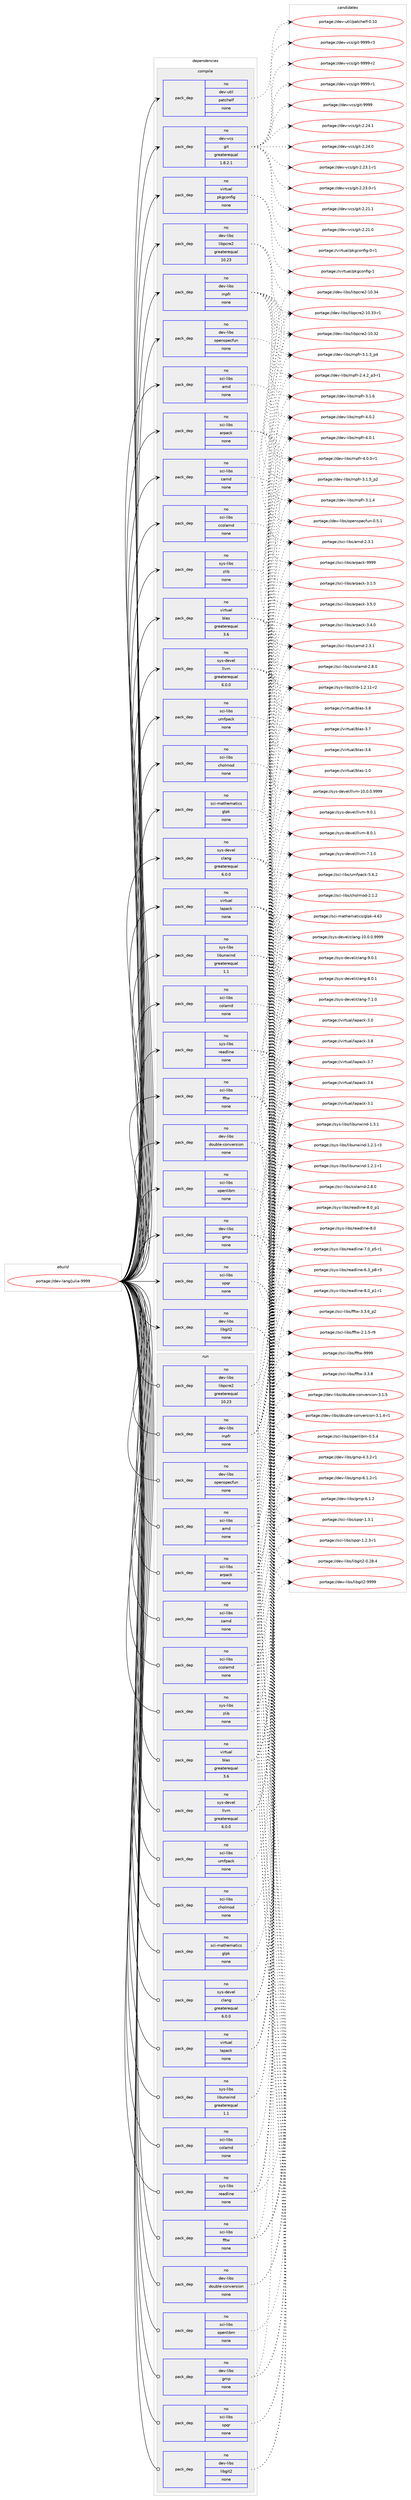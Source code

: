 digraph prolog {

# *************
# Graph options
# *************

newrank=true;
concentrate=true;
compound=true;
graph [rankdir=LR,fontname=Helvetica,fontsize=10,ranksep=1.5];#, ranksep=2.5, nodesep=0.2];
edge  [arrowhead=vee];
node  [fontname=Helvetica,fontsize=10];

# **********
# The ebuild
# **********

subgraph cluster_leftcol {
color=gray;
label=<<i>ebuild</i>>;
id [label="portage://dev-lang/julia-9999", color=red, width=4, href="../dev-lang/julia-9999.svg"];
}

# ****************
# The dependencies
# ****************

subgraph cluster_midcol {
color=gray;
label=<<i>dependencies</i>>;
subgraph cluster_compile {
fillcolor="#eeeeee";
style=filled;
label=<<i>compile</i>>;
subgraph pack388902 {
dependency522949 [label=<<TABLE BORDER="0" CELLBORDER="1" CELLSPACING="0" CELLPADDING="4" WIDTH="220"><TR><TD ROWSPAN="6" CELLPADDING="30">pack_dep</TD></TR><TR><TD WIDTH="110">no</TD></TR><TR><TD>dev-libs</TD></TR><TR><TD>double-conversion</TD></TR><TR><TD>none</TD></TR><TR><TD></TD></TR></TABLE>>, shape=none, color=blue];
}
id:e -> dependency522949:w [weight=20,style="solid",arrowhead="vee"];
subgraph pack388903 {
dependency522950 [label=<<TABLE BORDER="0" CELLBORDER="1" CELLSPACING="0" CELLPADDING="4" WIDTH="220"><TR><TD ROWSPAN="6" CELLPADDING="30">pack_dep</TD></TR><TR><TD WIDTH="110">no</TD></TR><TR><TD>dev-libs</TD></TR><TR><TD>gmp</TD></TR><TR><TD>none</TD></TR><TR><TD></TD></TR></TABLE>>, shape=none, color=blue];
}
id:e -> dependency522950:w [weight=20,style="solid",arrowhead="vee"];
subgraph pack388904 {
dependency522951 [label=<<TABLE BORDER="0" CELLBORDER="1" CELLSPACING="0" CELLPADDING="4" WIDTH="220"><TR><TD ROWSPAN="6" CELLPADDING="30">pack_dep</TD></TR><TR><TD WIDTH="110">no</TD></TR><TR><TD>dev-libs</TD></TR><TR><TD>libgit2</TD></TR><TR><TD>none</TD></TR><TR><TD></TD></TR></TABLE>>, shape=none, color=blue];
}
id:e -> dependency522951:w [weight=20,style="solid",arrowhead="vee"];
subgraph pack388905 {
dependency522952 [label=<<TABLE BORDER="0" CELLBORDER="1" CELLSPACING="0" CELLPADDING="4" WIDTH="220"><TR><TD ROWSPAN="6" CELLPADDING="30">pack_dep</TD></TR><TR><TD WIDTH="110">no</TD></TR><TR><TD>dev-libs</TD></TR><TR><TD>libpcre2</TD></TR><TR><TD>greaterequal</TD></TR><TR><TD>10.23</TD></TR></TABLE>>, shape=none, color=blue];
}
id:e -> dependency522952:w [weight=20,style="solid",arrowhead="vee"];
subgraph pack388906 {
dependency522953 [label=<<TABLE BORDER="0" CELLBORDER="1" CELLSPACING="0" CELLPADDING="4" WIDTH="220"><TR><TD ROWSPAN="6" CELLPADDING="30">pack_dep</TD></TR><TR><TD WIDTH="110">no</TD></TR><TR><TD>dev-libs</TD></TR><TR><TD>mpfr</TD></TR><TR><TD>none</TD></TR><TR><TD></TD></TR></TABLE>>, shape=none, color=blue];
}
id:e -> dependency522953:w [weight=20,style="solid",arrowhead="vee"];
subgraph pack388907 {
dependency522954 [label=<<TABLE BORDER="0" CELLBORDER="1" CELLSPACING="0" CELLPADDING="4" WIDTH="220"><TR><TD ROWSPAN="6" CELLPADDING="30">pack_dep</TD></TR><TR><TD WIDTH="110">no</TD></TR><TR><TD>dev-libs</TD></TR><TR><TD>openspecfun</TD></TR><TR><TD>none</TD></TR><TR><TD></TD></TR></TABLE>>, shape=none, color=blue];
}
id:e -> dependency522954:w [weight=20,style="solid",arrowhead="vee"];
subgraph pack388908 {
dependency522955 [label=<<TABLE BORDER="0" CELLBORDER="1" CELLSPACING="0" CELLPADDING="4" WIDTH="220"><TR><TD ROWSPAN="6" CELLPADDING="30">pack_dep</TD></TR><TR><TD WIDTH="110">no</TD></TR><TR><TD>dev-util</TD></TR><TR><TD>patchelf</TD></TR><TR><TD>none</TD></TR><TR><TD></TD></TR></TABLE>>, shape=none, color=blue];
}
id:e -> dependency522955:w [weight=20,style="solid",arrowhead="vee"];
subgraph pack388909 {
dependency522956 [label=<<TABLE BORDER="0" CELLBORDER="1" CELLSPACING="0" CELLPADDING="4" WIDTH="220"><TR><TD ROWSPAN="6" CELLPADDING="30">pack_dep</TD></TR><TR><TD WIDTH="110">no</TD></TR><TR><TD>dev-vcs</TD></TR><TR><TD>git</TD></TR><TR><TD>greaterequal</TD></TR><TR><TD>1.8.2.1</TD></TR></TABLE>>, shape=none, color=blue];
}
id:e -> dependency522956:w [weight=20,style="solid",arrowhead="vee"];
subgraph pack388910 {
dependency522957 [label=<<TABLE BORDER="0" CELLBORDER="1" CELLSPACING="0" CELLPADDING="4" WIDTH="220"><TR><TD ROWSPAN="6" CELLPADDING="30">pack_dep</TD></TR><TR><TD WIDTH="110">no</TD></TR><TR><TD>sci-libs</TD></TR><TR><TD>amd</TD></TR><TR><TD>none</TD></TR><TR><TD></TD></TR></TABLE>>, shape=none, color=blue];
}
id:e -> dependency522957:w [weight=20,style="solid",arrowhead="vee"];
subgraph pack388911 {
dependency522958 [label=<<TABLE BORDER="0" CELLBORDER="1" CELLSPACING="0" CELLPADDING="4" WIDTH="220"><TR><TD ROWSPAN="6" CELLPADDING="30">pack_dep</TD></TR><TR><TD WIDTH="110">no</TD></TR><TR><TD>sci-libs</TD></TR><TR><TD>arpack</TD></TR><TR><TD>none</TD></TR><TR><TD></TD></TR></TABLE>>, shape=none, color=blue];
}
id:e -> dependency522958:w [weight=20,style="solid",arrowhead="vee"];
subgraph pack388912 {
dependency522959 [label=<<TABLE BORDER="0" CELLBORDER="1" CELLSPACING="0" CELLPADDING="4" WIDTH="220"><TR><TD ROWSPAN="6" CELLPADDING="30">pack_dep</TD></TR><TR><TD WIDTH="110">no</TD></TR><TR><TD>sci-libs</TD></TR><TR><TD>camd</TD></TR><TR><TD>none</TD></TR><TR><TD></TD></TR></TABLE>>, shape=none, color=blue];
}
id:e -> dependency522959:w [weight=20,style="solid",arrowhead="vee"];
subgraph pack388913 {
dependency522960 [label=<<TABLE BORDER="0" CELLBORDER="1" CELLSPACING="0" CELLPADDING="4" WIDTH="220"><TR><TD ROWSPAN="6" CELLPADDING="30">pack_dep</TD></TR><TR><TD WIDTH="110">no</TD></TR><TR><TD>sci-libs</TD></TR><TR><TD>ccolamd</TD></TR><TR><TD>none</TD></TR><TR><TD></TD></TR></TABLE>>, shape=none, color=blue];
}
id:e -> dependency522960:w [weight=20,style="solid",arrowhead="vee"];
subgraph pack388914 {
dependency522961 [label=<<TABLE BORDER="0" CELLBORDER="1" CELLSPACING="0" CELLPADDING="4" WIDTH="220"><TR><TD ROWSPAN="6" CELLPADDING="30">pack_dep</TD></TR><TR><TD WIDTH="110">no</TD></TR><TR><TD>sci-libs</TD></TR><TR><TD>cholmod</TD></TR><TR><TD>none</TD></TR><TR><TD></TD></TR></TABLE>>, shape=none, color=blue];
}
id:e -> dependency522961:w [weight=20,style="solid",arrowhead="vee"];
subgraph pack388915 {
dependency522962 [label=<<TABLE BORDER="0" CELLBORDER="1" CELLSPACING="0" CELLPADDING="4" WIDTH="220"><TR><TD ROWSPAN="6" CELLPADDING="30">pack_dep</TD></TR><TR><TD WIDTH="110">no</TD></TR><TR><TD>sci-libs</TD></TR><TR><TD>colamd</TD></TR><TR><TD>none</TD></TR><TR><TD></TD></TR></TABLE>>, shape=none, color=blue];
}
id:e -> dependency522962:w [weight=20,style="solid",arrowhead="vee"];
subgraph pack388916 {
dependency522963 [label=<<TABLE BORDER="0" CELLBORDER="1" CELLSPACING="0" CELLPADDING="4" WIDTH="220"><TR><TD ROWSPAN="6" CELLPADDING="30">pack_dep</TD></TR><TR><TD WIDTH="110">no</TD></TR><TR><TD>sci-libs</TD></TR><TR><TD>fftw</TD></TR><TR><TD>none</TD></TR><TR><TD></TD></TR></TABLE>>, shape=none, color=blue];
}
id:e -> dependency522963:w [weight=20,style="solid",arrowhead="vee"];
subgraph pack388917 {
dependency522964 [label=<<TABLE BORDER="0" CELLBORDER="1" CELLSPACING="0" CELLPADDING="4" WIDTH="220"><TR><TD ROWSPAN="6" CELLPADDING="30">pack_dep</TD></TR><TR><TD WIDTH="110">no</TD></TR><TR><TD>sci-libs</TD></TR><TR><TD>openlibm</TD></TR><TR><TD>none</TD></TR><TR><TD></TD></TR></TABLE>>, shape=none, color=blue];
}
id:e -> dependency522964:w [weight=20,style="solid",arrowhead="vee"];
subgraph pack388918 {
dependency522965 [label=<<TABLE BORDER="0" CELLBORDER="1" CELLSPACING="0" CELLPADDING="4" WIDTH="220"><TR><TD ROWSPAN="6" CELLPADDING="30">pack_dep</TD></TR><TR><TD WIDTH="110">no</TD></TR><TR><TD>sci-libs</TD></TR><TR><TD>spqr</TD></TR><TR><TD>none</TD></TR><TR><TD></TD></TR></TABLE>>, shape=none, color=blue];
}
id:e -> dependency522965:w [weight=20,style="solid",arrowhead="vee"];
subgraph pack388919 {
dependency522966 [label=<<TABLE BORDER="0" CELLBORDER="1" CELLSPACING="0" CELLPADDING="4" WIDTH="220"><TR><TD ROWSPAN="6" CELLPADDING="30">pack_dep</TD></TR><TR><TD WIDTH="110">no</TD></TR><TR><TD>sci-libs</TD></TR><TR><TD>umfpack</TD></TR><TR><TD>none</TD></TR><TR><TD></TD></TR></TABLE>>, shape=none, color=blue];
}
id:e -> dependency522966:w [weight=20,style="solid",arrowhead="vee"];
subgraph pack388920 {
dependency522967 [label=<<TABLE BORDER="0" CELLBORDER="1" CELLSPACING="0" CELLPADDING="4" WIDTH="220"><TR><TD ROWSPAN="6" CELLPADDING="30">pack_dep</TD></TR><TR><TD WIDTH="110">no</TD></TR><TR><TD>sci-mathematics</TD></TR><TR><TD>glpk</TD></TR><TR><TD>none</TD></TR><TR><TD></TD></TR></TABLE>>, shape=none, color=blue];
}
id:e -> dependency522967:w [weight=20,style="solid",arrowhead="vee"];
subgraph pack388921 {
dependency522968 [label=<<TABLE BORDER="0" CELLBORDER="1" CELLSPACING="0" CELLPADDING="4" WIDTH="220"><TR><TD ROWSPAN="6" CELLPADDING="30">pack_dep</TD></TR><TR><TD WIDTH="110">no</TD></TR><TR><TD>sys-devel</TD></TR><TR><TD>clang</TD></TR><TR><TD>greaterequal</TD></TR><TR><TD>6.0.0</TD></TR></TABLE>>, shape=none, color=blue];
}
id:e -> dependency522968:w [weight=20,style="solid",arrowhead="vee"];
subgraph pack388922 {
dependency522969 [label=<<TABLE BORDER="0" CELLBORDER="1" CELLSPACING="0" CELLPADDING="4" WIDTH="220"><TR><TD ROWSPAN="6" CELLPADDING="30">pack_dep</TD></TR><TR><TD WIDTH="110">no</TD></TR><TR><TD>sys-devel</TD></TR><TR><TD>llvm</TD></TR><TR><TD>greaterequal</TD></TR><TR><TD>6.0.0</TD></TR></TABLE>>, shape=none, color=blue];
}
id:e -> dependency522969:w [weight=20,style="solid",arrowhead="vee"];
subgraph pack388923 {
dependency522970 [label=<<TABLE BORDER="0" CELLBORDER="1" CELLSPACING="0" CELLPADDING="4" WIDTH="220"><TR><TD ROWSPAN="6" CELLPADDING="30">pack_dep</TD></TR><TR><TD WIDTH="110">no</TD></TR><TR><TD>sys-libs</TD></TR><TR><TD>libunwind</TD></TR><TR><TD>greaterequal</TD></TR><TR><TD>1.1</TD></TR></TABLE>>, shape=none, color=blue];
}
id:e -> dependency522970:w [weight=20,style="solid",arrowhead="vee"];
subgraph pack388924 {
dependency522971 [label=<<TABLE BORDER="0" CELLBORDER="1" CELLSPACING="0" CELLPADDING="4" WIDTH="220"><TR><TD ROWSPAN="6" CELLPADDING="30">pack_dep</TD></TR><TR><TD WIDTH="110">no</TD></TR><TR><TD>sys-libs</TD></TR><TR><TD>readline</TD></TR><TR><TD>none</TD></TR><TR><TD></TD></TR></TABLE>>, shape=none, color=blue];
}
id:e -> dependency522971:w [weight=20,style="solid",arrowhead="vee"];
subgraph pack388925 {
dependency522972 [label=<<TABLE BORDER="0" CELLBORDER="1" CELLSPACING="0" CELLPADDING="4" WIDTH="220"><TR><TD ROWSPAN="6" CELLPADDING="30">pack_dep</TD></TR><TR><TD WIDTH="110">no</TD></TR><TR><TD>sys-libs</TD></TR><TR><TD>zlib</TD></TR><TR><TD>none</TD></TR><TR><TD></TD></TR></TABLE>>, shape=none, color=blue];
}
id:e -> dependency522972:w [weight=20,style="solid",arrowhead="vee"];
subgraph pack388926 {
dependency522973 [label=<<TABLE BORDER="0" CELLBORDER="1" CELLSPACING="0" CELLPADDING="4" WIDTH="220"><TR><TD ROWSPAN="6" CELLPADDING="30">pack_dep</TD></TR><TR><TD WIDTH="110">no</TD></TR><TR><TD>virtual</TD></TR><TR><TD>blas</TD></TR><TR><TD>greaterequal</TD></TR><TR><TD>3.6</TD></TR></TABLE>>, shape=none, color=blue];
}
id:e -> dependency522973:w [weight=20,style="solid",arrowhead="vee"];
subgraph pack388927 {
dependency522974 [label=<<TABLE BORDER="0" CELLBORDER="1" CELLSPACING="0" CELLPADDING="4" WIDTH="220"><TR><TD ROWSPAN="6" CELLPADDING="30">pack_dep</TD></TR><TR><TD WIDTH="110">no</TD></TR><TR><TD>virtual</TD></TR><TR><TD>lapack</TD></TR><TR><TD>none</TD></TR><TR><TD></TD></TR></TABLE>>, shape=none, color=blue];
}
id:e -> dependency522974:w [weight=20,style="solid",arrowhead="vee"];
subgraph pack388928 {
dependency522975 [label=<<TABLE BORDER="0" CELLBORDER="1" CELLSPACING="0" CELLPADDING="4" WIDTH="220"><TR><TD ROWSPAN="6" CELLPADDING="30">pack_dep</TD></TR><TR><TD WIDTH="110">no</TD></TR><TR><TD>virtual</TD></TR><TR><TD>pkgconfig</TD></TR><TR><TD>none</TD></TR><TR><TD></TD></TR></TABLE>>, shape=none, color=blue];
}
id:e -> dependency522975:w [weight=20,style="solid",arrowhead="vee"];
}
subgraph cluster_compileandrun {
fillcolor="#eeeeee";
style=filled;
label=<<i>compile and run</i>>;
}
subgraph cluster_run {
fillcolor="#eeeeee";
style=filled;
label=<<i>run</i>>;
subgraph pack388929 {
dependency522976 [label=<<TABLE BORDER="0" CELLBORDER="1" CELLSPACING="0" CELLPADDING="4" WIDTH="220"><TR><TD ROWSPAN="6" CELLPADDING="30">pack_dep</TD></TR><TR><TD WIDTH="110">no</TD></TR><TR><TD>dev-libs</TD></TR><TR><TD>double-conversion</TD></TR><TR><TD>none</TD></TR><TR><TD></TD></TR></TABLE>>, shape=none, color=blue];
}
id:e -> dependency522976:w [weight=20,style="solid",arrowhead="odot"];
subgraph pack388930 {
dependency522977 [label=<<TABLE BORDER="0" CELLBORDER="1" CELLSPACING="0" CELLPADDING="4" WIDTH="220"><TR><TD ROWSPAN="6" CELLPADDING="30">pack_dep</TD></TR><TR><TD WIDTH="110">no</TD></TR><TR><TD>dev-libs</TD></TR><TR><TD>gmp</TD></TR><TR><TD>none</TD></TR><TR><TD></TD></TR></TABLE>>, shape=none, color=blue];
}
id:e -> dependency522977:w [weight=20,style="solid",arrowhead="odot"];
subgraph pack388931 {
dependency522978 [label=<<TABLE BORDER="0" CELLBORDER="1" CELLSPACING="0" CELLPADDING="4" WIDTH="220"><TR><TD ROWSPAN="6" CELLPADDING="30">pack_dep</TD></TR><TR><TD WIDTH="110">no</TD></TR><TR><TD>dev-libs</TD></TR><TR><TD>libgit2</TD></TR><TR><TD>none</TD></TR><TR><TD></TD></TR></TABLE>>, shape=none, color=blue];
}
id:e -> dependency522978:w [weight=20,style="solid",arrowhead="odot"];
subgraph pack388932 {
dependency522979 [label=<<TABLE BORDER="0" CELLBORDER="1" CELLSPACING="0" CELLPADDING="4" WIDTH="220"><TR><TD ROWSPAN="6" CELLPADDING="30">pack_dep</TD></TR><TR><TD WIDTH="110">no</TD></TR><TR><TD>dev-libs</TD></TR><TR><TD>libpcre2</TD></TR><TR><TD>greaterequal</TD></TR><TR><TD>10.23</TD></TR></TABLE>>, shape=none, color=blue];
}
id:e -> dependency522979:w [weight=20,style="solid",arrowhead="odot"];
subgraph pack388933 {
dependency522980 [label=<<TABLE BORDER="0" CELLBORDER="1" CELLSPACING="0" CELLPADDING="4" WIDTH="220"><TR><TD ROWSPAN="6" CELLPADDING="30">pack_dep</TD></TR><TR><TD WIDTH="110">no</TD></TR><TR><TD>dev-libs</TD></TR><TR><TD>mpfr</TD></TR><TR><TD>none</TD></TR><TR><TD></TD></TR></TABLE>>, shape=none, color=blue];
}
id:e -> dependency522980:w [weight=20,style="solid",arrowhead="odot"];
subgraph pack388934 {
dependency522981 [label=<<TABLE BORDER="0" CELLBORDER="1" CELLSPACING="0" CELLPADDING="4" WIDTH="220"><TR><TD ROWSPAN="6" CELLPADDING="30">pack_dep</TD></TR><TR><TD WIDTH="110">no</TD></TR><TR><TD>dev-libs</TD></TR><TR><TD>openspecfun</TD></TR><TR><TD>none</TD></TR><TR><TD></TD></TR></TABLE>>, shape=none, color=blue];
}
id:e -> dependency522981:w [weight=20,style="solid",arrowhead="odot"];
subgraph pack388935 {
dependency522982 [label=<<TABLE BORDER="0" CELLBORDER="1" CELLSPACING="0" CELLPADDING="4" WIDTH="220"><TR><TD ROWSPAN="6" CELLPADDING="30">pack_dep</TD></TR><TR><TD WIDTH="110">no</TD></TR><TR><TD>sci-libs</TD></TR><TR><TD>amd</TD></TR><TR><TD>none</TD></TR><TR><TD></TD></TR></TABLE>>, shape=none, color=blue];
}
id:e -> dependency522982:w [weight=20,style="solid",arrowhead="odot"];
subgraph pack388936 {
dependency522983 [label=<<TABLE BORDER="0" CELLBORDER="1" CELLSPACING="0" CELLPADDING="4" WIDTH="220"><TR><TD ROWSPAN="6" CELLPADDING="30">pack_dep</TD></TR><TR><TD WIDTH="110">no</TD></TR><TR><TD>sci-libs</TD></TR><TR><TD>arpack</TD></TR><TR><TD>none</TD></TR><TR><TD></TD></TR></TABLE>>, shape=none, color=blue];
}
id:e -> dependency522983:w [weight=20,style="solid",arrowhead="odot"];
subgraph pack388937 {
dependency522984 [label=<<TABLE BORDER="0" CELLBORDER="1" CELLSPACING="0" CELLPADDING="4" WIDTH="220"><TR><TD ROWSPAN="6" CELLPADDING="30">pack_dep</TD></TR><TR><TD WIDTH="110">no</TD></TR><TR><TD>sci-libs</TD></TR><TR><TD>camd</TD></TR><TR><TD>none</TD></TR><TR><TD></TD></TR></TABLE>>, shape=none, color=blue];
}
id:e -> dependency522984:w [weight=20,style="solid",arrowhead="odot"];
subgraph pack388938 {
dependency522985 [label=<<TABLE BORDER="0" CELLBORDER="1" CELLSPACING="0" CELLPADDING="4" WIDTH="220"><TR><TD ROWSPAN="6" CELLPADDING="30">pack_dep</TD></TR><TR><TD WIDTH="110">no</TD></TR><TR><TD>sci-libs</TD></TR><TR><TD>ccolamd</TD></TR><TR><TD>none</TD></TR><TR><TD></TD></TR></TABLE>>, shape=none, color=blue];
}
id:e -> dependency522985:w [weight=20,style="solid",arrowhead="odot"];
subgraph pack388939 {
dependency522986 [label=<<TABLE BORDER="0" CELLBORDER="1" CELLSPACING="0" CELLPADDING="4" WIDTH="220"><TR><TD ROWSPAN="6" CELLPADDING="30">pack_dep</TD></TR><TR><TD WIDTH="110">no</TD></TR><TR><TD>sci-libs</TD></TR><TR><TD>cholmod</TD></TR><TR><TD>none</TD></TR><TR><TD></TD></TR></TABLE>>, shape=none, color=blue];
}
id:e -> dependency522986:w [weight=20,style="solid",arrowhead="odot"];
subgraph pack388940 {
dependency522987 [label=<<TABLE BORDER="0" CELLBORDER="1" CELLSPACING="0" CELLPADDING="4" WIDTH="220"><TR><TD ROWSPAN="6" CELLPADDING="30">pack_dep</TD></TR><TR><TD WIDTH="110">no</TD></TR><TR><TD>sci-libs</TD></TR><TR><TD>colamd</TD></TR><TR><TD>none</TD></TR><TR><TD></TD></TR></TABLE>>, shape=none, color=blue];
}
id:e -> dependency522987:w [weight=20,style="solid",arrowhead="odot"];
subgraph pack388941 {
dependency522988 [label=<<TABLE BORDER="0" CELLBORDER="1" CELLSPACING="0" CELLPADDING="4" WIDTH="220"><TR><TD ROWSPAN="6" CELLPADDING="30">pack_dep</TD></TR><TR><TD WIDTH="110">no</TD></TR><TR><TD>sci-libs</TD></TR><TR><TD>fftw</TD></TR><TR><TD>none</TD></TR><TR><TD></TD></TR></TABLE>>, shape=none, color=blue];
}
id:e -> dependency522988:w [weight=20,style="solid",arrowhead="odot"];
subgraph pack388942 {
dependency522989 [label=<<TABLE BORDER="0" CELLBORDER="1" CELLSPACING="0" CELLPADDING="4" WIDTH="220"><TR><TD ROWSPAN="6" CELLPADDING="30">pack_dep</TD></TR><TR><TD WIDTH="110">no</TD></TR><TR><TD>sci-libs</TD></TR><TR><TD>openlibm</TD></TR><TR><TD>none</TD></TR><TR><TD></TD></TR></TABLE>>, shape=none, color=blue];
}
id:e -> dependency522989:w [weight=20,style="solid",arrowhead="odot"];
subgraph pack388943 {
dependency522990 [label=<<TABLE BORDER="0" CELLBORDER="1" CELLSPACING="0" CELLPADDING="4" WIDTH="220"><TR><TD ROWSPAN="6" CELLPADDING="30">pack_dep</TD></TR><TR><TD WIDTH="110">no</TD></TR><TR><TD>sci-libs</TD></TR><TR><TD>spqr</TD></TR><TR><TD>none</TD></TR><TR><TD></TD></TR></TABLE>>, shape=none, color=blue];
}
id:e -> dependency522990:w [weight=20,style="solid",arrowhead="odot"];
subgraph pack388944 {
dependency522991 [label=<<TABLE BORDER="0" CELLBORDER="1" CELLSPACING="0" CELLPADDING="4" WIDTH="220"><TR><TD ROWSPAN="6" CELLPADDING="30">pack_dep</TD></TR><TR><TD WIDTH="110">no</TD></TR><TR><TD>sci-libs</TD></TR><TR><TD>umfpack</TD></TR><TR><TD>none</TD></TR><TR><TD></TD></TR></TABLE>>, shape=none, color=blue];
}
id:e -> dependency522991:w [weight=20,style="solid",arrowhead="odot"];
subgraph pack388945 {
dependency522992 [label=<<TABLE BORDER="0" CELLBORDER="1" CELLSPACING="0" CELLPADDING="4" WIDTH="220"><TR><TD ROWSPAN="6" CELLPADDING="30">pack_dep</TD></TR><TR><TD WIDTH="110">no</TD></TR><TR><TD>sci-mathematics</TD></TR><TR><TD>glpk</TD></TR><TR><TD>none</TD></TR><TR><TD></TD></TR></TABLE>>, shape=none, color=blue];
}
id:e -> dependency522992:w [weight=20,style="solid",arrowhead="odot"];
subgraph pack388946 {
dependency522993 [label=<<TABLE BORDER="0" CELLBORDER="1" CELLSPACING="0" CELLPADDING="4" WIDTH="220"><TR><TD ROWSPAN="6" CELLPADDING="30">pack_dep</TD></TR><TR><TD WIDTH="110">no</TD></TR><TR><TD>sys-devel</TD></TR><TR><TD>clang</TD></TR><TR><TD>greaterequal</TD></TR><TR><TD>6.0.0</TD></TR></TABLE>>, shape=none, color=blue];
}
id:e -> dependency522993:w [weight=20,style="solid",arrowhead="odot"];
subgraph pack388947 {
dependency522994 [label=<<TABLE BORDER="0" CELLBORDER="1" CELLSPACING="0" CELLPADDING="4" WIDTH="220"><TR><TD ROWSPAN="6" CELLPADDING="30">pack_dep</TD></TR><TR><TD WIDTH="110">no</TD></TR><TR><TD>sys-devel</TD></TR><TR><TD>llvm</TD></TR><TR><TD>greaterequal</TD></TR><TR><TD>6.0.0</TD></TR></TABLE>>, shape=none, color=blue];
}
id:e -> dependency522994:w [weight=20,style="solid",arrowhead="odot"];
subgraph pack388948 {
dependency522995 [label=<<TABLE BORDER="0" CELLBORDER="1" CELLSPACING="0" CELLPADDING="4" WIDTH="220"><TR><TD ROWSPAN="6" CELLPADDING="30">pack_dep</TD></TR><TR><TD WIDTH="110">no</TD></TR><TR><TD>sys-libs</TD></TR><TR><TD>libunwind</TD></TR><TR><TD>greaterequal</TD></TR><TR><TD>1.1</TD></TR></TABLE>>, shape=none, color=blue];
}
id:e -> dependency522995:w [weight=20,style="solid",arrowhead="odot"];
subgraph pack388949 {
dependency522996 [label=<<TABLE BORDER="0" CELLBORDER="1" CELLSPACING="0" CELLPADDING="4" WIDTH="220"><TR><TD ROWSPAN="6" CELLPADDING="30">pack_dep</TD></TR><TR><TD WIDTH="110">no</TD></TR><TR><TD>sys-libs</TD></TR><TR><TD>readline</TD></TR><TR><TD>none</TD></TR><TR><TD></TD></TR></TABLE>>, shape=none, color=blue];
}
id:e -> dependency522996:w [weight=20,style="solid",arrowhead="odot"];
subgraph pack388950 {
dependency522997 [label=<<TABLE BORDER="0" CELLBORDER="1" CELLSPACING="0" CELLPADDING="4" WIDTH="220"><TR><TD ROWSPAN="6" CELLPADDING="30">pack_dep</TD></TR><TR><TD WIDTH="110">no</TD></TR><TR><TD>sys-libs</TD></TR><TR><TD>zlib</TD></TR><TR><TD>none</TD></TR><TR><TD></TD></TR></TABLE>>, shape=none, color=blue];
}
id:e -> dependency522997:w [weight=20,style="solid",arrowhead="odot"];
subgraph pack388951 {
dependency522998 [label=<<TABLE BORDER="0" CELLBORDER="1" CELLSPACING="0" CELLPADDING="4" WIDTH="220"><TR><TD ROWSPAN="6" CELLPADDING="30">pack_dep</TD></TR><TR><TD WIDTH="110">no</TD></TR><TR><TD>virtual</TD></TR><TR><TD>blas</TD></TR><TR><TD>greaterequal</TD></TR><TR><TD>3.6</TD></TR></TABLE>>, shape=none, color=blue];
}
id:e -> dependency522998:w [weight=20,style="solid",arrowhead="odot"];
subgraph pack388952 {
dependency522999 [label=<<TABLE BORDER="0" CELLBORDER="1" CELLSPACING="0" CELLPADDING="4" WIDTH="220"><TR><TD ROWSPAN="6" CELLPADDING="30">pack_dep</TD></TR><TR><TD WIDTH="110">no</TD></TR><TR><TD>virtual</TD></TR><TR><TD>lapack</TD></TR><TR><TD>none</TD></TR><TR><TD></TD></TR></TABLE>>, shape=none, color=blue];
}
id:e -> dependency522999:w [weight=20,style="solid",arrowhead="odot"];
}
}

# **************
# The candidates
# **************

subgraph cluster_choices {
rank=same;
color=gray;
label=<<i>candidates</i>>;

subgraph choice388902 {
color=black;
nodesep=1;
choice100101118451081059811547100111117981081014599111110118101114115105111110455146494653 [label="portage://dev-libs/double-conversion-3.1.5", color=red, width=4,href="../dev-libs/double-conversion-3.1.5.svg"];
choice1001011184510810598115471001111179810810145991111101181011141151051111104551464946524511449 [label="portage://dev-libs/double-conversion-3.1.4-r1", color=red, width=4,href="../dev-libs/double-conversion-3.1.4-r1.svg"];
dependency522949:e -> choice100101118451081059811547100111117981081014599111110118101114115105111110455146494653:w [style=dotted,weight="100"];
dependency522949:e -> choice1001011184510810598115471001111179810810145991111101181011141151051111104551464946524511449:w [style=dotted,weight="100"];
}
subgraph choice388903 {
color=black;
nodesep=1;
choice1001011184510810598115471031091124554464946504511449 [label="portage://dev-libs/gmp-6.1.2-r1", color=red, width=4,href="../dev-libs/gmp-6.1.2-r1.svg"];
choice100101118451081059811547103109112455446494650 [label="portage://dev-libs/gmp-6.1.2", color=red, width=4,href="../dev-libs/gmp-6.1.2.svg"];
choice1001011184510810598115471031091124552465146504511449 [label="portage://dev-libs/gmp-4.3.2-r1", color=red, width=4,href="../dev-libs/gmp-4.3.2-r1.svg"];
dependency522950:e -> choice1001011184510810598115471031091124554464946504511449:w [style=dotted,weight="100"];
dependency522950:e -> choice100101118451081059811547103109112455446494650:w [style=dotted,weight="100"];
dependency522950:e -> choice1001011184510810598115471031091124552465146504511449:w [style=dotted,weight="100"];
}
subgraph choice388904 {
color=black;
nodesep=1;
choice10010111845108105981154710810598103105116504557575757 [label="portage://dev-libs/libgit2-9999", color=red, width=4,href="../dev-libs/libgit2-9999.svg"];
choice100101118451081059811547108105981031051165045484650564652 [label="portage://dev-libs/libgit2-0.28.4", color=red, width=4,href="../dev-libs/libgit2-0.28.4.svg"];
dependency522951:e -> choice10010111845108105981154710810598103105116504557575757:w [style=dotted,weight="100"];
dependency522951:e -> choice100101118451081059811547108105981031051165045484650564652:w [style=dotted,weight="100"];
}
subgraph choice388905 {
color=black;
nodesep=1;
choice100101118451081059811547108105981129911410150454948465152 [label="portage://dev-libs/libpcre2-10.34", color=red, width=4,href="../dev-libs/libpcre2-10.34.svg"];
choice1001011184510810598115471081059811299114101504549484651514511449 [label="portage://dev-libs/libpcre2-10.33-r1", color=red, width=4,href="../dev-libs/libpcre2-10.33-r1.svg"];
choice100101118451081059811547108105981129911410150454948465150 [label="portage://dev-libs/libpcre2-10.32", color=red, width=4,href="../dev-libs/libpcre2-10.32.svg"];
dependency522952:e -> choice100101118451081059811547108105981129911410150454948465152:w [style=dotted,weight="100"];
dependency522952:e -> choice1001011184510810598115471081059811299114101504549484651514511449:w [style=dotted,weight="100"];
dependency522952:e -> choice100101118451081059811547108105981129911410150454948465150:w [style=dotted,weight="100"];
}
subgraph choice388906 {
color=black;
nodesep=1;
choice100101118451081059811547109112102114455246484650 [label="portage://dev-libs/mpfr-4.0.2", color=red, width=4,href="../dev-libs/mpfr-4.0.2.svg"];
choice100101118451081059811547109112102114455246484649 [label="portage://dev-libs/mpfr-4.0.1", color=red, width=4,href="../dev-libs/mpfr-4.0.1.svg"];
choice1001011184510810598115471091121021144552464846484511449 [label="portage://dev-libs/mpfr-4.0.0-r1", color=red, width=4,href="../dev-libs/mpfr-4.0.0-r1.svg"];
choice100101118451081059811547109112102114455146494654 [label="portage://dev-libs/mpfr-3.1.6", color=red, width=4,href="../dev-libs/mpfr-3.1.6.svg"];
choice1001011184510810598115471091121021144551464946539511250 [label="portage://dev-libs/mpfr-3.1.5_p2", color=red, width=4,href="../dev-libs/mpfr-3.1.5_p2.svg"];
choice100101118451081059811547109112102114455146494652 [label="portage://dev-libs/mpfr-3.1.4", color=red, width=4,href="../dev-libs/mpfr-3.1.4.svg"];
choice1001011184510810598115471091121021144551464946519511252 [label="portage://dev-libs/mpfr-3.1.3_p4", color=red, width=4,href="../dev-libs/mpfr-3.1.3_p4.svg"];
choice10010111845108105981154710911210211445504652465095112514511449 [label="portage://dev-libs/mpfr-2.4.2_p3-r1", color=red, width=4,href="../dev-libs/mpfr-2.4.2_p3-r1.svg"];
dependency522953:e -> choice100101118451081059811547109112102114455246484650:w [style=dotted,weight="100"];
dependency522953:e -> choice100101118451081059811547109112102114455246484649:w [style=dotted,weight="100"];
dependency522953:e -> choice1001011184510810598115471091121021144552464846484511449:w [style=dotted,weight="100"];
dependency522953:e -> choice100101118451081059811547109112102114455146494654:w [style=dotted,weight="100"];
dependency522953:e -> choice1001011184510810598115471091121021144551464946539511250:w [style=dotted,weight="100"];
dependency522953:e -> choice100101118451081059811547109112102114455146494652:w [style=dotted,weight="100"];
dependency522953:e -> choice1001011184510810598115471091121021144551464946519511252:w [style=dotted,weight="100"];
dependency522953:e -> choice10010111845108105981154710911210211445504652465095112514511449:w [style=dotted,weight="100"];
}
subgraph choice388907 {
color=black;
nodesep=1;
choice10010111845108105981154711111210111011511210199102117110454846534649 [label="portage://dev-libs/openspecfun-0.5.1", color=red, width=4,href="../dev-libs/openspecfun-0.5.1.svg"];
dependency522954:e -> choice10010111845108105981154711111210111011511210199102117110454846534649:w [style=dotted,weight="100"];
}
subgraph choice388908 {
color=black;
nodesep=1;
choice100101118451171161051084711297116991041011081024548464948 [label="portage://dev-util/patchelf-0.10", color=red, width=4,href="../dev-util/patchelf-0.10.svg"];
dependency522955:e -> choice100101118451171161051084711297116991041011081024548464948:w [style=dotted,weight="100"];
}
subgraph choice388909 {
color=black;
nodesep=1;
choice10010111845118991154710310511645575757574511451 [label="portage://dev-vcs/git-9999-r3", color=red, width=4,href="../dev-vcs/git-9999-r3.svg"];
choice10010111845118991154710310511645575757574511450 [label="portage://dev-vcs/git-9999-r2", color=red, width=4,href="../dev-vcs/git-9999-r2.svg"];
choice10010111845118991154710310511645575757574511449 [label="portage://dev-vcs/git-9999-r1", color=red, width=4,href="../dev-vcs/git-9999-r1.svg"];
choice1001011184511899115471031051164557575757 [label="portage://dev-vcs/git-9999", color=red, width=4,href="../dev-vcs/git-9999.svg"];
choice10010111845118991154710310511645504650524649 [label="portage://dev-vcs/git-2.24.1", color=red, width=4,href="../dev-vcs/git-2.24.1.svg"];
choice10010111845118991154710310511645504650524648 [label="portage://dev-vcs/git-2.24.0", color=red, width=4,href="../dev-vcs/git-2.24.0.svg"];
choice100101118451189911547103105116455046505146494511449 [label="portage://dev-vcs/git-2.23.1-r1", color=red, width=4,href="../dev-vcs/git-2.23.1-r1.svg"];
choice100101118451189911547103105116455046505146484511449 [label="portage://dev-vcs/git-2.23.0-r1", color=red, width=4,href="../dev-vcs/git-2.23.0-r1.svg"];
choice10010111845118991154710310511645504650494649 [label="portage://dev-vcs/git-2.21.1", color=red, width=4,href="../dev-vcs/git-2.21.1.svg"];
choice10010111845118991154710310511645504650494648 [label="portage://dev-vcs/git-2.21.0", color=red, width=4,href="../dev-vcs/git-2.21.0.svg"];
dependency522956:e -> choice10010111845118991154710310511645575757574511451:w [style=dotted,weight="100"];
dependency522956:e -> choice10010111845118991154710310511645575757574511450:w [style=dotted,weight="100"];
dependency522956:e -> choice10010111845118991154710310511645575757574511449:w [style=dotted,weight="100"];
dependency522956:e -> choice1001011184511899115471031051164557575757:w [style=dotted,weight="100"];
dependency522956:e -> choice10010111845118991154710310511645504650524649:w [style=dotted,weight="100"];
dependency522956:e -> choice10010111845118991154710310511645504650524648:w [style=dotted,weight="100"];
dependency522956:e -> choice100101118451189911547103105116455046505146494511449:w [style=dotted,weight="100"];
dependency522956:e -> choice100101118451189911547103105116455046505146484511449:w [style=dotted,weight="100"];
dependency522956:e -> choice10010111845118991154710310511645504650494649:w [style=dotted,weight="100"];
dependency522956:e -> choice10010111845118991154710310511645504650494648:w [style=dotted,weight="100"];
}
subgraph choice388910 {
color=black;
nodesep=1;
choice1159910545108105981154797109100455046514649 [label="portage://sci-libs/amd-2.3.1", color=red, width=4,href="../sci-libs/amd-2.3.1.svg"];
dependency522957:e -> choice1159910545108105981154797109100455046514649:w [style=dotted,weight="100"];
}
subgraph choice388911 {
color=black;
nodesep=1;
choice115991054510810598115479711411297991074557575757 [label="portage://sci-libs/arpack-9999", color=red, width=4,href="../sci-libs/arpack-9999.svg"];
choice11599105451081059811547971141129799107455146534648 [label="portage://sci-libs/arpack-3.5.0", color=red, width=4,href="../sci-libs/arpack-3.5.0.svg"];
choice11599105451081059811547971141129799107455146524648 [label="portage://sci-libs/arpack-3.4.0", color=red, width=4,href="../sci-libs/arpack-3.4.0.svg"];
choice11599105451081059811547971141129799107455146494653 [label="portage://sci-libs/arpack-3.1.5", color=red, width=4,href="../sci-libs/arpack-3.1.5.svg"];
dependency522958:e -> choice115991054510810598115479711411297991074557575757:w [style=dotted,weight="100"];
dependency522958:e -> choice11599105451081059811547971141129799107455146534648:w [style=dotted,weight="100"];
dependency522958:e -> choice11599105451081059811547971141129799107455146524648:w [style=dotted,weight="100"];
dependency522958:e -> choice11599105451081059811547971141129799107455146494653:w [style=dotted,weight="100"];
}
subgraph choice388912 {
color=black;
nodesep=1;
choice115991054510810598115479997109100455046514649 [label="portage://sci-libs/camd-2.3.1", color=red, width=4,href="../sci-libs/camd-2.3.1.svg"];
dependency522959:e -> choice115991054510810598115479997109100455046514649:w [style=dotted,weight="100"];
}
subgraph choice388913 {
color=black;
nodesep=1;
choice11599105451081059811547999911110897109100455046564648 [label="portage://sci-libs/ccolamd-2.8.0", color=red, width=4,href="../sci-libs/ccolamd-2.8.0.svg"];
dependency522960:e -> choice11599105451081059811547999911110897109100455046564648:w [style=dotted,weight="100"];
}
subgraph choice388914 {
color=black;
nodesep=1;
choice1159910545108105981154799104111108109111100455046494650 [label="portage://sci-libs/cholmod-2.1.2", color=red, width=4,href="../sci-libs/cholmod-2.1.2.svg"];
dependency522961:e -> choice1159910545108105981154799104111108109111100455046494650:w [style=dotted,weight="100"];
}
subgraph choice388915 {
color=black;
nodesep=1;
choice115991054510810598115479911110897109100455046564648 [label="portage://sci-libs/colamd-2.8.0", color=red, width=4,href="../sci-libs/colamd-2.8.0.svg"];
dependency522962:e -> choice115991054510810598115479911110897109100455046564648:w [style=dotted,weight="100"];
}
subgraph choice388916 {
color=black;
nodesep=1;
choice115991054510810598115471021021161194557575757 [label="portage://sci-libs/fftw-9999", color=red, width=4,href="../sci-libs/fftw-9999.svg"];
choice11599105451081059811547102102116119455146514656 [label="portage://sci-libs/fftw-3.3.8", color=red, width=4,href="../sci-libs/fftw-3.3.8.svg"];
choice115991054510810598115471021021161194551465146549511250 [label="portage://sci-libs/fftw-3.3.6_p2", color=red, width=4,href="../sci-libs/fftw-3.3.6_p2.svg"];
choice115991054510810598115471021021161194550464946534511457 [label="portage://sci-libs/fftw-2.1.5-r9", color=red, width=4,href="../sci-libs/fftw-2.1.5-r9.svg"];
dependency522963:e -> choice115991054510810598115471021021161194557575757:w [style=dotted,weight="100"];
dependency522963:e -> choice11599105451081059811547102102116119455146514656:w [style=dotted,weight="100"];
dependency522963:e -> choice115991054510810598115471021021161194551465146549511250:w [style=dotted,weight="100"];
dependency522963:e -> choice115991054510810598115471021021161194550464946534511457:w [style=dotted,weight="100"];
}
subgraph choice388917 {
color=black;
nodesep=1;
choice1159910545108105981154711111210111010810598109454846534652 [label="portage://sci-libs/openlibm-0.5.4", color=red, width=4,href="../sci-libs/openlibm-0.5.4.svg"];
dependency522964:e -> choice1159910545108105981154711111210111010810598109454846534652:w [style=dotted,weight="100"];
}
subgraph choice388918 {
color=black;
nodesep=1;
choice11599105451081059811547115112113114454946514649 [label="portage://sci-libs/spqr-1.3.1", color=red, width=4,href="../sci-libs/spqr-1.3.1.svg"];
choice115991054510810598115471151121131144549465046514511449 [label="portage://sci-libs/spqr-1.2.3-r1", color=red, width=4,href="../sci-libs/spqr-1.2.3-r1.svg"];
dependency522965:e -> choice11599105451081059811547115112113114454946514649:w [style=dotted,weight="100"];
dependency522965:e -> choice115991054510810598115471151121131144549465046514511449:w [style=dotted,weight="100"];
}
subgraph choice388919 {
color=black;
nodesep=1;
choice115991054510810598115471171091021129799107455346544650 [label="portage://sci-libs/umfpack-5.6.2", color=red, width=4,href="../sci-libs/umfpack-5.6.2.svg"];
dependency522966:e -> choice115991054510810598115471171091021129799107455346544650:w [style=dotted,weight="100"];
}
subgraph choice388920 {
color=black;
nodesep=1;
choice1159910545109971161041011099711610599115471031081121074552465451 [label="portage://sci-mathematics/glpk-4.63", color=red, width=4,href="../sci-mathematics/glpk-4.63.svg"];
dependency522967:e -> choice1159910545109971161041011099711610599115471031081121074552465451:w [style=dotted,weight="100"];
}
subgraph choice388921 {
color=black;
nodesep=1;
choice11512111545100101118101108479910897110103455746484649 [label="portage://sys-devel/clang-9.0.1", color=red, width=4,href="../sys-devel/clang-9.0.1.svg"];
choice11512111545100101118101108479910897110103455646484649 [label="portage://sys-devel/clang-8.0.1", color=red, width=4,href="../sys-devel/clang-8.0.1.svg"];
choice11512111545100101118101108479910897110103455546494648 [label="portage://sys-devel/clang-7.1.0", color=red, width=4,href="../sys-devel/clang-7.1.0.svg"];
choice11512111545100101118101108479910897110103454948464846484657575757 [label="portage://sys-devel/clang-10.0.0.9999", color=red, width=4,href="../sys-devel/clang-10.0.0.9999.svg"];
dependency522968:e -> choice11512111545100101118101108479910897110103455746484649:w [style=dotted,weight="100"];
dependency522968:e -> choice11512111545100101118101108479910897110103455646484649:w [style=dotted,weight="100"];
dependency522968:e -> choice11512111545100101118101108479910897110103455546494648:w [style=dotted,weight="100"];
dependency522968:e -> choice11512111545100101118101108479910897110103454948464846484657575757:w [style=dotted,weight="100"];
}
subgraph choice388922 {
color=black;
nodesep=1;
choice1151211154510010111810110847108108118109455746484649 [label="portage://sys-devel/llvm-9.0.1", color=red, width=4,href="../sys-devel/llvm-9.0.1.svg"];
choice1151211154510010111810110847108108118109455646484649 [label="portage://sys-devel/llvm-8.0.1", color=red, width=4,href="../sys-devel/llvm-8.0.1.svg"];
choice1151211154510010111810110847108108118109455546494648 [label="portage://sys-devel/llvm-7.1.0", color=red, width=4,href="../sys-devel/llvm-7.1.0.svg"];
choice1151211154510010111810110847108108118109454948464846484657575757 [label="portage://sys-devel/llvm-10.0.0.9999", color=red, width=4,href="../sys-devel/llvm-10.0.0.9999.svg"];
dependency522969:e -> choice1151211154510010111810110847108108118109455746484649:w [style=dotted,weight="100"];
dependency522969:e -> choice1151211154510010111810110847108108118109455646484649:w [style=dotted,weight="100"];
dependency522969:e -> choice1151211154510010111810110847108108118109455546494648:w [style=dotted,weight="100"];
dependency522969:e -> choice1151211154510010111810110847108108118109454948464846484657575757:w [style=dotted,weight="100"];
}
subgraph choice388923 {
color=black;
nodesep=1;
choice11512111545108105981154710810598117110119105110100454946514649 [label="portage://sys-libs/libunwind-1.3.1", color=red, width=4,href="../sys-libs/libunwind-1.3.1.svg"];
choice115121115451081059811547108105981171101191051101004549465046494511451 [label="portage://sys-libs/libunwind-1.2.1-r3", color=red, width=4,href="../sys-libs/libunwind-1.2.1-r3.svg"];
choice115121115451081059811547108105981171101191051101004549465046494511449 [label="portage://sys-libs/libunwind-1.2.1-r1", color=red, width=4,href="../sys-libs/libunwind-1.2.1-r1.svg"];
dependency522970:e -> choice11512111545108105981154710810598117110119105110100454946514649:w [style=dotted,weight="100"];
dependency522970:e -> choice115121115451081059811547108105981171101191051101004549465046494511451:w [style=dotted,weight="100"];
dependency522970:e -> choice115121115451081059811547108105981171101191051101004549465046494511449:w [style=dotted,weight="100"];
}
subgraph choice388924 {
color=black;
nodesep=1;
choice115121115451081059811547114101971001081051101014556464895112494511449 [label="portage://sys-libs/readline-8.0_p1-r1", color=red, width=4,href="../sys-libs/readline-8.0_p1-r1.svg"];
choice11512111545108105981154711410197100108105110101455646489511249 [label="portage://sys-libs/readline-8.0_p1", color=red, width=4,href="../sys-libs/readline-8.0_p1.svg"];
choice1151211154510810598115471141019710010810511010145564648 [label="portage://sys-libs/readline-8.0", color=red, width=4,href="../sys-libs/readline-8.0.svg"];
choice115121115451081059811547114101971001081051101014555464895112534511449 [label="portage://sys-libs/readline-7.0_p5-r1", color=red, width=4,href="../sys-libs/readline-7.0_p5-r1.svg"];
choice115121115451081059811547114101971001081051101014554465195112564511451 [label="portage://sys-libs/readline-6.3_p8-r3", color=red, width=4,href="../sys-libs/readline-6.3_p8-r3.svg"];
dependency522971:e -> choice115121115451081059811547114101971001081051101014556464895112494511449:w [style=dotted,weight="100"];
dependency522971:e -> choice11512111545108105981154711410197100108105110101455646489511249:w [style=dotted,weight="100"];
dependency522971:e -> choice1151211154510810598115471141019710010810511010145564648:w [style=dotted,weight="100"];
dependency522971:e -> choice115121115451081059811547114101971001081051101014555464895112534511449:w [style=dotted,weight="100"];
dependency522971:e -> choice115121115451081059811547114101971001081051101014554465195112564511451:w [style=dotted,weight="100"];
}
subgraph choice388925 {
color=black;
nodesep=1;
choice11512111545108105981154712210810598454946504649494511450 [label="portage://sys-libs/zlib-1.2.11-r2", color=red, width=4,href="../sys-libs/zlib-1.2.11-r2.svg"];
dependency522972:e -> choice11512111545108105981154712210810598454946504649494511450:w [style=dotted,weight="100"];
}
subgraph choice388926 {
color=black;
nodesep=1;
choice1181051141161179710847981089711545514656 [label="portage://virtual/blas-3.8", color=red, width=4,href="../virtual/blas-3.8.svg"];
choice1181051141161179710847981089711545514655 [label="portage://virtual/blas-3.7", color=red, width=4,href="../virtual/blas-3.7.svg"];
choice1181051141161179710847981089711545514654 [label="portage://virtual/blas-3.6", color=red, width=4,href="../virtual/blas-3.6.svg"];
choice1181051141161179710847981089711545494648 [label="portage://virtual/blas-1.0", color=red, width=4,href="../virtual/blas-1.0.svg"];
dependency522973:e -> choice1181051141161179710847981089711545514656:w [style=dotted,weight="100"];
dependency522973:e -> choice1181051141161179710847981089711545514655:w [style=dotted,weight="100"];
dependency522973:e -> choice1181051141161179710847981089711545514654:w [style=dotted,weight="100"];
dependency522973:e -> choice1181051141161179710847981089711545494648:w [style=dotted,weight="100"];
}
subgraph choice388927 {
color=black;
nodesep=1;
choice118105114116117971084710897112979910745514656 [label="portage://virtual/lapack-3.8", color=red, width=4,href="../virtual/lapack-3.8.svg"];
choice118105114116117971084710897112979910745514655 [label="portage://virtual/lapack-3.7", color=red, width=4,href="../virtual/lapack-3.7.svg"];
choice118105114116117971084710897112979910745514654 [label="portage://virtual/lapack-3.6", color=red, width=4,href="../virtual/lapack-3.6.svg"];
choice118105114116117971084710897112979910745514649 [label="portage://virtual/lapack-3.1", color=red, width=4,href="../virtual/lapack-3.1.svg"];
choice118105114116117971084710897112979910745514648 [label="portage://virtual/lapack-3.0", color=red, width=4,href="../virtual/lapack-3.0.svg"];
dependency522974:e -> choice118105114116117971084710897112979910745514656:w [style=dotted,weight="100"];
dependency522974:e -> choice118105114116117971084710897112979910745514655:w [style=dotted,weight="100"];
dependency522974:e -> choice118105114116117971084710897112979910745514654:w [style=dotted,weight="100"];
dependency522974:e -> choice118105114116117971084710897112979910745514649:w [style=dotted,weight="100"];
dependency522974:e -> choice118105114116117971084710897112979910745514648:w [style=dotted,weight="100"];
}
subgraph choice388928 {
color=black;
nodesep=1;
choice1181051141161179710847112107103991111101021051034549 [label="portage://virtual/pkgconfig-1", color=red, width=4,href="../virtual/pkgconfig-1.svg"];
choice11810511411611797108471121071039911111010210510345484511449 [label="portage://virtual/pkgconfig-0-r1", color=red, width=4,href="../virtual/pkgconfig-0-r1.svg"];
dependency522975:e -> choice1181051141161179710847112107103991111101021051034549:w [style=dotted,weight="100"];
dependency522975:e -> choice11810511411611797108471121071039911111010210510345484511449:w [style=dotted,weight="100"];
}
subgraph choice388929 {
color=black;
nodesep=1;
choice100101118451081059811547100111117981081014599111110118101114115105111110455146494653 [label="portage://dev-libs/double-conversion-3.1.5", color=red, width=4,href="../dev-libs/double-conversion-3.1.5.svg"];
choice1001011184510810598115471001111179810810145991111101181011141151051111104551464946524511449 [label="portage://dev-libs/double-conversion-3.1.4-r1", color=red, width=4,href="../dev-libs/double-conversion-3.1.4-r1.svg"];
dependency522976:e -> choice100101118451081059811547100111117981081014599111110118101114115105111110455146494653:w [style=dotted,weight="100"];
dependency522976:e -> choice1001011184510810598115471001111179810810145991111101181011141151051111104551464946524511449:w [style=dotted,weight="100"];
}
subgraph choice388930 {
color=black;
nodesep=1;
choice1001011184510810598115471031091124554464946504511449 [label="portage://dev-libs/gmp-6.1.2-r1", color=red, width=4,href="../dev-libs/gmp-6.1.2-r1.svg"];
choice100101118451081059811547103109112455446494650 [label="portage://dev-libs/gmp-6.1.2", color=red, width=4,href="../dev-libs/gmp-6.1.2.svg"];
choice1001011184510810598115471031091124552465146504511449 [label="portage://dev-libs/gmp-4.3.2-r1", color=red, width=4,href="../dev-libs/gmp-4.3.2-r1.svg"];
dependency522977:e -> choice1001011184510810598115471031091124554464946504511449:w [style=dotted,weight="100"];
dependency522977:e -> choice100101118451081059811547103109112455446494650:w [style=dotted,weight="100"];
dependency522977:e -> choice1001011184510810598115471031091124552465146504511449:w [style=dotted,weight="100"];
}
subgraph choice388931 {
color=black;
nodesep=1;
choice10010111845108105981154710810598103105116504557575757 [label="portage://dev-libs/libgit2-9999", color=red, width=4,href="../dev-libs/libgit2-9999.svg"];
choice100101118451081059811547108105981031051165045484650564652 [label="portage://dev-libs/libgit2-0.28.4", color=red, width=4,href="../dev-libs/libgit2-0.28.4.svg"];
dependency522978:e -> choice10010111845108105981154710810598103105116504557575757:w [style=dotted,weight="100"];
dependency522978:e -> choice100101118451081059811547108105981031051165045484650564652:w [style=dotted,weight="100"];
}
subgraph choice388932 {
color=black;
nodesep=1;
choice100101118451081059811547108105981129911410150454948465152 [label="portage://dev-libs/libpcre2-10.34", color=red, width=4,href="../dev-libs/libpcre2-10.34.svg"];
choice1001011184510810598115471081059811299114101504549484651514511449 [label="portage://dev-libs/libpcre2-10.33-r1", color=red, width=4,href="../dev-libs/libpcre2-10.33-r1.svg"];
choice100101118451081059811547108105981129911410150454948465150 [label="portage://dev-libs/libpcre2-10.32", color=red, width=4,href="../dev-libs/libpcre2-10.32.svg"];
dependency522979:e -> choice100101118451081059811547108105981129911410150454948465152:w [style=dotted,weight="100"];
dependency522979:e -> choice1001011184510810598115471081059811299114101504549484651514511449:w [style=dotted,weight="100"];
dependency522979:e -> choice100101118451081059811547108105981129911410150454948465150:w [style=dotted,weight="100"];
}
subgraph choice388933 {
color=black;
nodesep=1;
choice100101118451081059811547109112102114455246484650 [label="portage://dev-libs/mpfr-4.0.2", color=red, width=4,href="../dev-libs/mpfr-4.0.2.svg"];
choice100101118451081059811547109112102114455246484649 [label="portage://dev-libs/mpfr-4.0.1", color=red, width=4,href="../dev-libs/mpfr-4.0.1.svg"];
choice1001011184510810598115471091121021144552464846484511449 [label="portage://dev-libs/mpfr-4.0.0-r1", color=red, width=4,href="../dev-libs/mpfr-4.0.0-r1.svg"];
choice100101118451081059811547109112102114455146494654 [label="portage://dev-libs/mpfr-3.1.6", color=red, width=4,href="../dev-libs/mpfr-3.1.6.svg"];
choice1001011184510810598115471091121021144551464946539511250 [label="portage://dev-libs/mpfr-3.1.5_p2", color=red, width=4,href="../dev-libs/mpfr-3.1.5_p2.svg"];
choice100101118451081059811547109112102114455146494652 [label="portage://dev-libs/mpfr-3.1.4", color=red, width=4,href="../dev-libs/mpfr-3.1.4.svg"];
choice1001011184510810598115471091121021144551464946519511252 [label="portage://dev-libs/mpfr-3.1.3_p4", color=red, width=4,href="../dev-libs/mpfr-3.1.3_p4.svg"];
choice10010111845108105981154710911210211445504652465095112514511449 [label="portage://dev-libs/mpfr-2.4.2_p3-r1", color=red, width=4,href="../dev-libs/mpfr-2.4.2_p3-r1.svg"];
dependency522980:e -> choice100101118451081059811547109112102114455246484650:w [style=dotted,weight="100"];
dependency522980:e -> choice100101118451081059811547109112102114455246484649:w [style=dotted,weight="100"];
dependency522980:e -> choice1001011184510810598115471091121021144552464846484511449:w [style=dotted,weight="100"];
dependency522980:e -> choice100101118451081059811547109112102114455146494654:w [style=dotted,weight="100"];
dependency522980:e -> choice1001011184510810598115471091121021144551464946539511250:w [style=dotted,weight="100"];
dependency522980:e -> choice100101118451081059811547109112102114455146494652:w [style=dotted,weight="100"];
dependency522980:e -> choice1001011184510810598115471091121021144551464946519511252:w [style=dotted,weight="100"];
dependency522980:e -> choice10010111845108105981154710911210211445504652465095112514511449:w [style=dotted,weight="100"];
}
subgraph choice388934 {
color=black;
nodesep=1;
choice10010111845108105981154711111210111011511210199102117110454846534649 [label="portage://dev-libs/openspecfun-0.5.1", color=red, width=4,href="../dev-libs/openspecfun-0.5.1.svg"];
dependency522981:e -> choice10010111845108105981154711111210111011511210199102117110454846534649:w [style=dotted,weight="100"];
}
subgraph choice388935 {
color=black;
nodesep=1;
choice1159910545108105981154797109100455046514649 [label="portage://sci-libs/amd-2.3.1", color=red, width=4,href="../sci-libs/amd-2.3.1.svg"];
dependency522982:e -> choice1159910545108105981154797109100455046514649:w [style=dotted,weight="100"];
}
subgraph choice388936 {
color=black;
nodesep=1;
choice115991054510810598115479711411297991074557575757 [label="portage://sci-libs/arpack-9999", color=red, width=4,href="../sci-libs/arpack-9999.svg"];
choice11599105451081059811547971141129799107455146534648 [label="portage://sci-libs/arpack-3.5.0", color=red, width=4,href="../sci-libs/arpack-3.5.0.svg"];
choice11599105451081059811547971141129799107455146524648 [label="portage://sci-libs/arpack-3.4.0", color=red, width=4,href="../sci-libs/arpack-3.4.0.svg"];
choice11599105451081059811547971141129799107455146494653 [label="portage://sci-libs/arpack-3.1.5", color=red, width=4,href="../sci-libs/arpack-3.1.5.svg"];
dependency522983:e -> choice115991054510810598115479711411297991074557575757:w [style=dotted,weight="100"];
dependency522983:e -> choice11599105451081059811547971141129799107455146534648:w [style=dotted,weight="100"];
dependency522983:e -> choice11599105451081059811547971141129799107455146524648:w [style=dotted,weight="100"];
dependency522983:e -> choice11599105451081059811547971141129799107455146494653:w [style=dotted,weight="100"];
}
subgraph choice388937 {
color=black;
nodesep=1;
choice115991054510810598115479997109100455046514649 [label="portage://sci-libs/camd-2.3.1", color=red, width=4,href="../sci-libs/camd-2.3.1.svg"];
dependency522984:e -> choice115991054510810598115479997109100455046514649:w [style=dotted,weight="100"];
}
subgraph choice388938 {
color=black;
nodesep=1;
choice11599105451081059811547999911110897109100455046564648 [label="portage://sci-libs/ccolamd-2.8.0", color=red, width=4,href="../sci-libs/ccolamd-2.8.0.svg"];
dependency522985:e -> choice11599105451081059811547999911110897109100455046564648:w [style=dotted,weight="100"];
}
subgraph choice388939 {
color=black;
nodesep=1;
choice1159910545108105981154799104111108109111100455046494650 [label="portage://sci-libs/cholmod-2.1.2", color=red, width=4,href="../sci-libs/cholmod-2.1.2.svg"];
dependency522986:e -> choice1159910545108105981154799104111108109111100455046494650:w [style=dotted,weight="100"];
}
subgraph choice388940 {
color=black;
nodesep=1;
choice115991054510810598115479911110897109100455046564648 [label="portage://sci-libs/colamd-2.8.0", color=red, width=4,href="../sci-libs/colamd-2.8.0.svg"];
dependency522987:e -> choice115991054510810598115479911110897109100455046564648:w [style=dotted,weight="100"];
}
subgraph choice388941 {
color=black;
nodesep=1;
choice115991054510810598115471021021161194557575757 [label="portage://sci-libs/fftw-9999", color=red, width=4,href="../sci-libs/fftw-9999.svg"];
choice11599105451081059811547102102116119455146514656 [label="portage://sci-libs/fftw-3.3.8", color=red, width=4,href="../sci-libs/fftw-3.3.8.svg"];
choice115991054510810598115471021021161194551465146549511250 [label="portage://sci-libs/fftw-3.3.6_p2", color=red, width=4,href="../sci-libs/fftw-3.3.6_p2.svg"];
choice115991054510810598115471021021161194550464946534511457 [label="portage://sci-libs/fftw-2.1.5-r9", color=red, width=4,href="../sci-libs/fftw-2.1.5-r9.svg"];
dependency522988:e -> choice115991054510810598115471021021161194557575757:w [style=dotted,weight="100"];
dependency522988:e -> choice11599105451081059811547102102116119455146514656:w [style=dotted,weight="100"];
dependency522988:e -> choice115991054510810598115471021021161194551465146549511250:w [style=dotted,weight="100"];
dependency522988:e -> choice115991054510810598115471021021161194550464946534511457:w [style=dotted,weight="100"];
}
subgraph choice388942 {
color=black;
nodesep=1;
choice1159910545108105981154711111210111010810598109454846534652 [label="portage://sci-libs/openlibm-0.5.4", color=red, width=4,href="../sci-libs/openlibm-0.5.4.svg"];
dependency522989:e -> choice1159910545108105981154711111210111010810598109454846534652:w [style=dotted,weight="100"];
}
subgraph choice388943 {
color=black;
nodesep=1;
choice11599105451081059811547115112113114454946514649 [label="portage://sci-libs/spqr-1.3.1", color=red, width=4,href="../sci-libs/spqr-1.3.1.svg"];
choice115991054510810598115471151121131144549465046514511449 [label="portage://sci-libs/spqr-1.2.3-r1", color=red, width=4,href="../sci-libs/spqr-1.2.3-r1.svg"];
dependency522990:e -> choice11599105451081059811547115112113114454946514649:w [style=dotted,weight="100"];
dependency522990:e -> choice115991054510810598115471151121131144549465046514511449:w [style=dotted,weight="100"];
}
subgraph choice388944 {
color=black;
nodesep=1;
choice115991054510810598115471171091021129799107455346544650 [label="portage://sci-libs/umfpack-5.6.2", color=red, width=4,href="../sci-libs/umfpack-5.6.2.svg"];
dependency522991:e -> choice115991054510810598115471171091021129799107455346544650:w [style=dotted,weight="100"];
}
subgraph choice388945 {
color=black;
nodesep=1;
choice1159910545109971161041011099711610599115471031081121074552465451 [label="portage://sci-mathematics/glpk-4.63", color=red, width=4,href="../sci-mathematics/glpk-4.63.svg"];
dependency522992:e -> choice1159910545109971161041011099711610599115471031081121074552465451:w [style=dotted,weight="100"];
}
subgraph choice388946 {
color=black;
nodesep=1;
choice11512111545100101118101108479910897110103455746484649 [label="portage://sys-devel/clang-9.0.1", color=red, width=4,href="../sys-devel/clang-9.0.1.svg"];
choice11512111545100101118101108479910897110103455646484649 [label="portage://sys-devel/clang-8.0.1", color=red, width=4,href="../sys-devel/clang-8.0.1.svg"];
choice11512111545100101118101108479910897110103455546494648 [label="portage://sys-devel/clang-7.1.0", color=red, width=4,href="../sys-devel/clang-7.1.0.svg"];
choice11512111545100101118101108479910897110103454948464846484657575757 [label="portage://sys-devel/clang-10.0.0.9999", color=red, width=4,href="../sys-devel/clang-10.0.0.9999.svg"];
dependency522993:e -> choice11512111545100101118101108479910897110103455746484649:w [style=dotted,weight="100"];
dependency522993:e -> choice11512111545100101118101108479910897110103455646484649:w [style=dotted,weight="100"];
dependency522993:e -> choice11512111545100101118101108479910897110103455546494648:w [style=dotted,weight="100"];
dependency522993:e -> choice11512111545100101118101108479910897110103454948464846484657575757:w [style=dotted,weight="100"];
}
subgraph choice388947 {
color=black;
nodesep=1;
choice1151211154510010111810110847108108118109455746484649 [label="portage://sys-devel/llvm-9.0.1", color=red, width=4,href="../sys-devel/llvm-9.0.1.svg"];
choice1151211154510010111810110847108108118109455646484649 [label="portage://sys-devel/llvm-8.0.1", color=red, width=4,href="../sys-devel/llvm-8.0.1.svg"];
choice1151211154510010111810110847108108118109455546494648 [label="portage://sys-devel/llvm-7.1.0", color=red, width=4,href="../sys-devel/llvm-7.1.0.svg"];
choice1151211154510010111810110847108108118109454948464846484657575757 [label="portage://sys-devel/llvm-10.0.0.9999", color=red, width=4,href="../sys-devel/llvm-10.0.0.9999.svg"];
dependency522994:e -> choice1151211154510010111810110847108108118109455746484649:w [style=dotted,weight="100"];
dependency522994:e -> choice1151211154510010111810110847108108118109455646484649:w [style=dotted,weight="100"];
dependency522994:e -> choice1151211154510010111810110847108108118109455546494648:w [style=dotted,weight="100"];
dependency522994:e -> choice1151211154510010111810110847108108118109454948464846484657575757:w [style=dotted,weight="100"];
}
subgraph choice388948 {
color=black;
nodesep=1;
choice11512111545108105981154710810598117110119105110100454946514649 [label="portage://sys-libs/libunwind-1.3.1", color=red, width=4,href="../sys-libs/libunwind-1.3.1.svg"];
choice115121115451081059811547108105981171101191051101004549465046494511451 [label="portage://sys-libs/libunwind-1.2.1-r3", color=red, width=4,href="../sys-libs/libunwind-1.2.1-r3.svg"];
choice115121115451081059811547108105981171101191051101004549465046494511449 [label="portage://sys-libs/libunwind-1.2.1-r1", color=red, width=4,href="../sys-libs/libunwind-1.2.1-r1.svg"];
dependency522995:e -> choice11512111545108105981154710810598117110119105110100454946514649:w [style=dotted,weight="100"];
dependency522995:e -> choice115121115451081059811547108105981171101191051101004549465046494511451:w [style=dotted,weight="100"];
dependency522995:e -> choice115121115451081059811547108105981171101191051101004549465046494511449:w [style=dotted,weight="100"];
}
subgraph choice388949 {
color=black;
nodesep=1;
choice115121115451081059811547114101971001081051101014556464895112494511449 [label="portage://sys-libs/readline-8.0_p1-r1", color=red, width=4,href="../sys-libs/readline-8.0_p1-r1.svg"];
choice11512111545108105981154711410197100108105110101455646489511249 [label="portage://sys-libs/readline-8.0_p1", color=red, width=4,href="../sys-libs/readline-8.0_p1.svg"];
choice1151211154510810598115471141019710010810511010145564648 [label="portage://sys-libs/readline-8.0", color=red, width=4,href="../sys-libs/readline-8.0.svg"];
choice115121115451081059811547114101971001081051101014555464895112534511449 [label="portage://sys-libs/readline-7.0_p5-r1", color=red, width=4,href="../sys-libs/readline-7.0_p5-r1.svg"];
choice115121115451081059811547114101971001081051101014554465195112564511451 [label="portage://sys-libs/readline-6.3_p8-r3", color=red, width=4,href="../sys-libs/readline-6.3_p8-r3.svg"];
dependency522996:e -> choice115121115451081059811547114101971001081051101014556464895112494511449:w [style=dotted,weight="100"];
dependency522996:e -> choice11512111545108105981154711410197100108105110101455646489511249:w [style=dotted,weight="100"];
dependency522996:e -> choice1151211154510810598115471141019710010810511010145564648:w [style=dotted,weight="100"];
dependency522996:e -> choice115121115451081059811547114101971001081051101014555464895112534511449:w [style=dotted,weight="100"];
dependency522996:e -> choice115121115451081059811547114101971001081051101014554465195112564511451:w [style=dotted,weight="100"];
}
subgraph choice388950 {
color=black;
nodesep=1;
choice11512111545108105981154712210810598454946504649494511450 [label="portage://sys-libs/zlib-1.2.11-r2", color=red, width=4,href="../sys-libs/zlib-1.2.11-r2.svg"];
dependency522997:e -> choice11512111545108105981154712210810598454946504649494511450:w [style=dotted,weight="100"];
}
subgraph choice388951 {
color=black;
nodesep=1;
choice1181051141161179710847981089711545514656 [label="portage://virtual/blas-3.8", color=red, width=4,href="../virtual/blas-3.8.svg"];
choice1181051141161179710847981089711545514655 [label="portage://virtual/blas-3.7", color=red, width=4,href="../virtual/blas-3.7.svg"];
choice1181051141161179710847981089711545514654 [label="portage://virtual/blas-3.6", color=red, width=4,href="../virtual/blas-3.6.svg"];
choice1181051141161179710847981089711545494648 [label="portage://virtual/blas-1.0", color=red, width=4,href="../virtual/blas-1.0.svg"];
dependency522998:e -> choice1181051141161179710847981089711545514656:w [style=dotted,weight="100"];
dependency522998:e -> choice1181051141161179710847981089711545514655:w [style=dotted,weight="100"];
dependency522998:e -> choice1181051141161179710847981089711545514654:w [style=dotted,weight="100"];
dependency522998:e -> choice1181051141161179710847981089711545494648:w [style=dotted,weight="100"];
}
subgraph choice388952 {
color=black;
nodesep=1;
choice118105114116117971084710897112979910745514656 [label="portage://virtual/lapack-3.8", color=red, width=4,href="../virtual/lapack-3.8.svg"];
choice118105114116117971084710897112979910745514655 [label="portage://virtual/lapack-3.7", color=red, width=4,href="../virtual/lapack-3.7.svg"];
choice118105114116117971084710897112979910745514654 [label="portage://virtual/lapack-3.6", color=red, width=4,href="../virtual/lapack-3.6.svg"];
choice118105114116117971084710897112979910745514649 [label="portage://virtual/lapack-3.1", color=red, width=4,href="../virtual/lapack-3.1.svg"];
choice118105114116117971084710897112979910745514648 [label="portage://virtual/lapack-3.0", color=red, width=4,href="../virtual/lapack-3.0.svg"];
dependency522999:e -> choice118105114116117971084710897112979910745514656:w [style=dotted,weight="100"];
dependency522999:e -> choice118105114116117971084710897112979910745514655:w [style=dotted,weight="100"];
dependency522999:e -> choice118105114116117971084710897112979910745514654:w [style=dotted,weight="100"];
dependency522999:e -> choice118105114116117971084710897112979910745514649:w [style=dotted,weight="100"];
dependency522999:e -> choice118105114116117971084710897112979910745514648:w [style=dotted,weight="100"];
}
}

}
